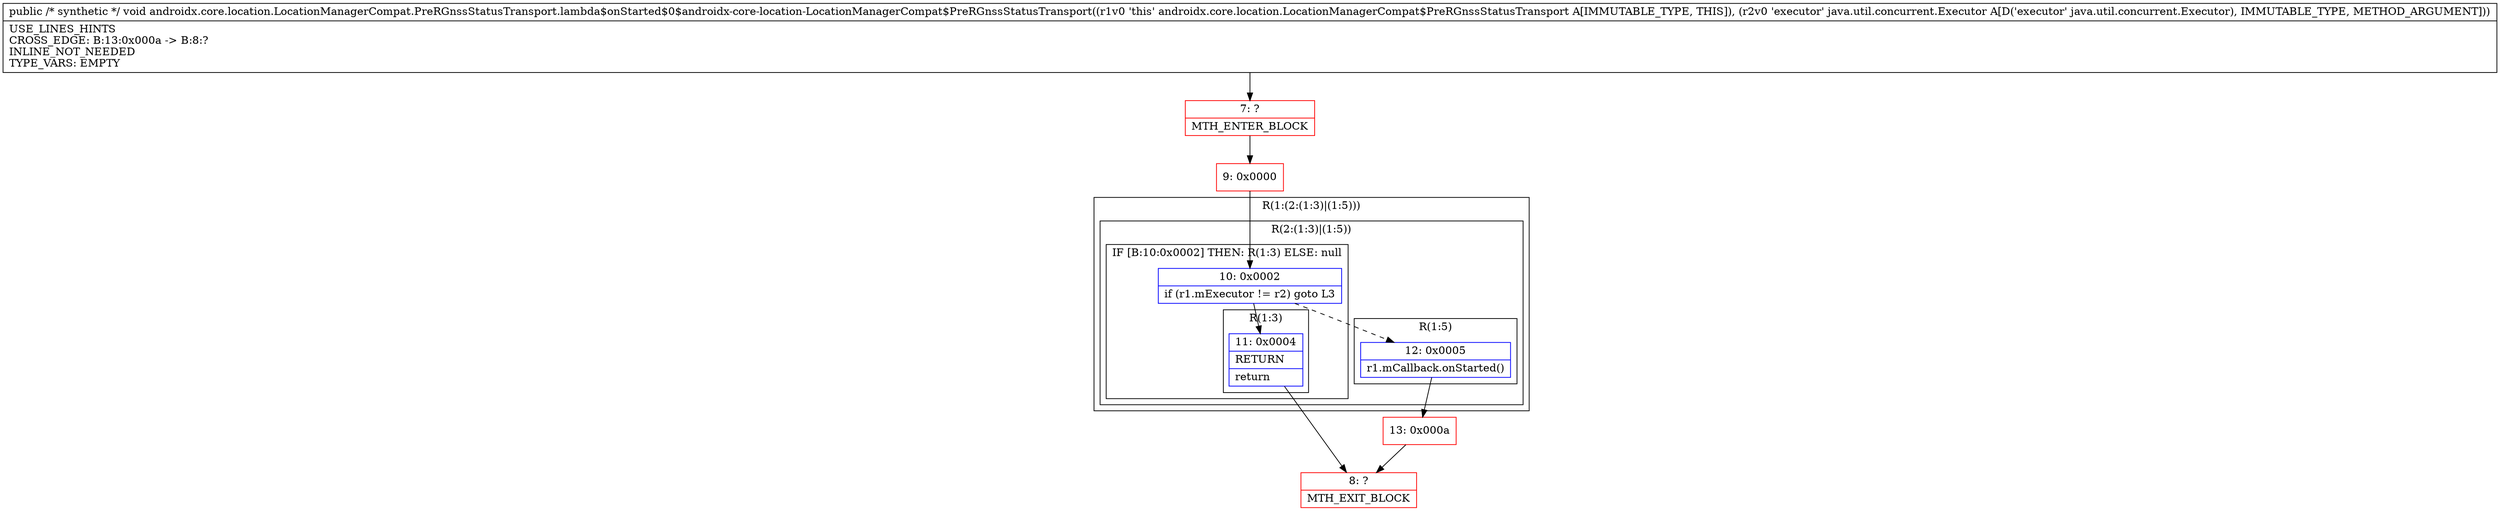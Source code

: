 digraph "CFG forandroidx.core.location.LocationManagerCompat.PreRGnssStatusTransport.lambda$onStarted$0$androidx\-core\-location\-LocationManagerCompat$PreRGnssStatusTransport(Ljava\/util\/concurrent\/Executor;)V" {
subgraph cluster_Region_1710593729 {
label = "R(1:(2:(1:3)|(1:5)))";
node [shape=record,color=blue];
subgraph cluster_Region_446504189 {
label = "R(2:(1:3)|(1:5))";
node [shape=record,color=blue];
subgraph cluster_IfRegion_45206769 {
label = "IF [B:10:0x0002] THEN: R(1:3) ELSE: null";
node [shape=record,color=blue];
Node_10 [shape=record,label="{10\:\ 0x0002|if (r1.mExecutor != r2) goto L3\l}"];
subgraph cluster_Region_1862226918 {
label = "R(1:3)";
node [shape=record,color=blue];
Node_11 [shape=record,label="{11\:\ 0x0004|RETURN\l|return\l}"];
}
}
subgraph cluster_Region_670405478 {
label = "R(1:5)";
node [shape=record,color=blue];
Node_12 [shape=record,label="{12\:\ 0x0005|r1.mCallback.onStarted()\l}"];
}
}
}
Node_7 [shape=record,color=red,label="{7\:\ ?|MTH_ENTER_BLOCK\l}"];
Node_9 [shape=record,color=red,label="{9\:\ 0x0000}"];
Node_8 [shape=record,color=red,label="{8\:\ ?|MTH_EXIT_BLOCK\l}"];
Node_13 [shape=record,color=red,label="{13\:\ 0x000a}"];
MethodNode[shape=record,label="{public \/* synthetic *\/ void androidx.core.location.LocationManagerCompat.PreRGnssStatusTransport.lambda$onStarted$0$androidx\-core\-location\-LocationManagerCompat$PreRGnssStatusTransport((r1v0 'this' androidx.core.location.LocationManagerCompat$PreRGnssStatusTransport A[IMMUTABLE_TYPE, THIS]), (r2v0 'executor' java.util.concurrent.Executor A[D('executor' java.util.concurrent.Executor), IMMUTABLE_TYPE, METHOD_ARGUMENT]))  | USE_LINES_HINTS\lCROSS_EDGE: B:13:0x000a \-\> B:8:?\lINLINE_NOT_NEEDED\lTYPE_VARS: EMPTY\l}"];
MethodNode -> Node_7;Node_10 -> Node_11;
Node_10 -> Node_12[style=dashed];
Node_11 -> Node_8;
Node_12 -> Node_13;
Node_7 -> Node_9;
Node_9 -> Node_10;
Node_13 -> Node_8;
}

